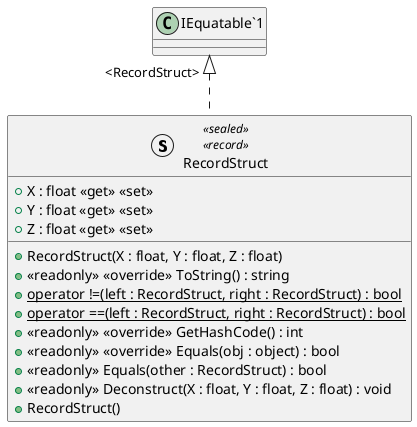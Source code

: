 @startuml RecordStruct
struct RecordStruct <<sealed>> <<record>>  {
    + RecordStruct(X : float, Y : float, Z : float)
    + X : float <<get>> <<set>>
    + Y : float <<get>> <<set>>
    + Z : float <<get>> <<set>>
    + <<readonly>> <<override>> ToString() : string
    + {static} operator !=(left : RecordStruct, right : RecordStruct) : bool
    + {static} operator ==(left : RecordStruct, right : RecordStruct) : bool
    + <<readonly>> <<override>> GetHashCode() : int
    + <<readonly>> <<override>> Equals(obj : object) : bool
    + <<readonly>> Equals(other : RecordStruct) : bool
    + <<readonly>> Deconstruct(X : float, Y : float, Z : float) : void
    + RecordStruct()
}
"IEquatable`1" "<RecordStruct>" <|.. RecordStruct
@enduml